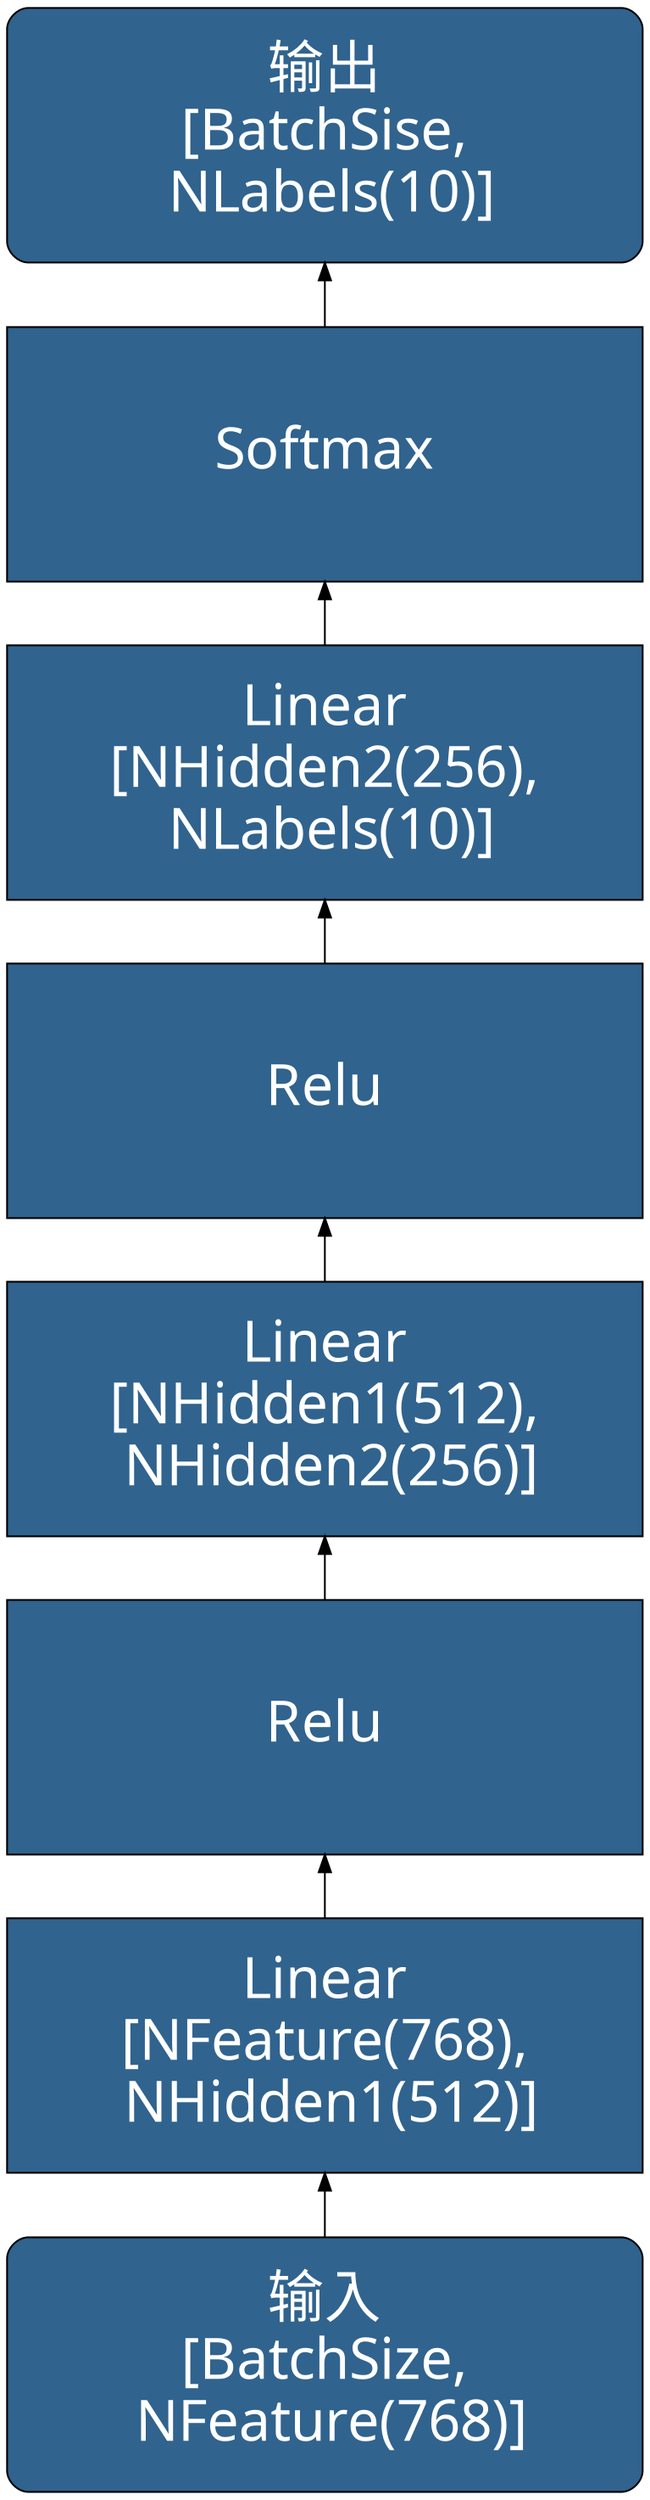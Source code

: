 digraph MLP {
	rankdir=BT
    node [
		style=filled, 
		color=Black
		fontcolor=White, 
		fillcolor="#30638e", 
		fontname="SimHei",
		fontsize=32,
		width=5, height=2,
		shape="box",
	]
	
	
	inp     [label="输入\n[BatchSize,\n NFeature(768)]", shape="Mrecord"]
	ll1     [label="Linear\n[NFeature(768),\n NHidden1(512)]"]
    relu1   [label="Relu"]
    ll2     [label="Linear\n[NHidden1(512),\n NHidden2(256)]"]
    relu2   [label="Relu"]
    ll3     [label="Linear\n[NHidden2(256),\n NLabels(10)]"]
    softmax [label="Softmax"]
	oup     [label="输出\n[BatchSise,\n NLabels(10)]", shape="Mrecord"]
	
	inp -> ll1 -> relu1 -> ll2 -> relu2
        -> ll3 -> softmax -> oup
}